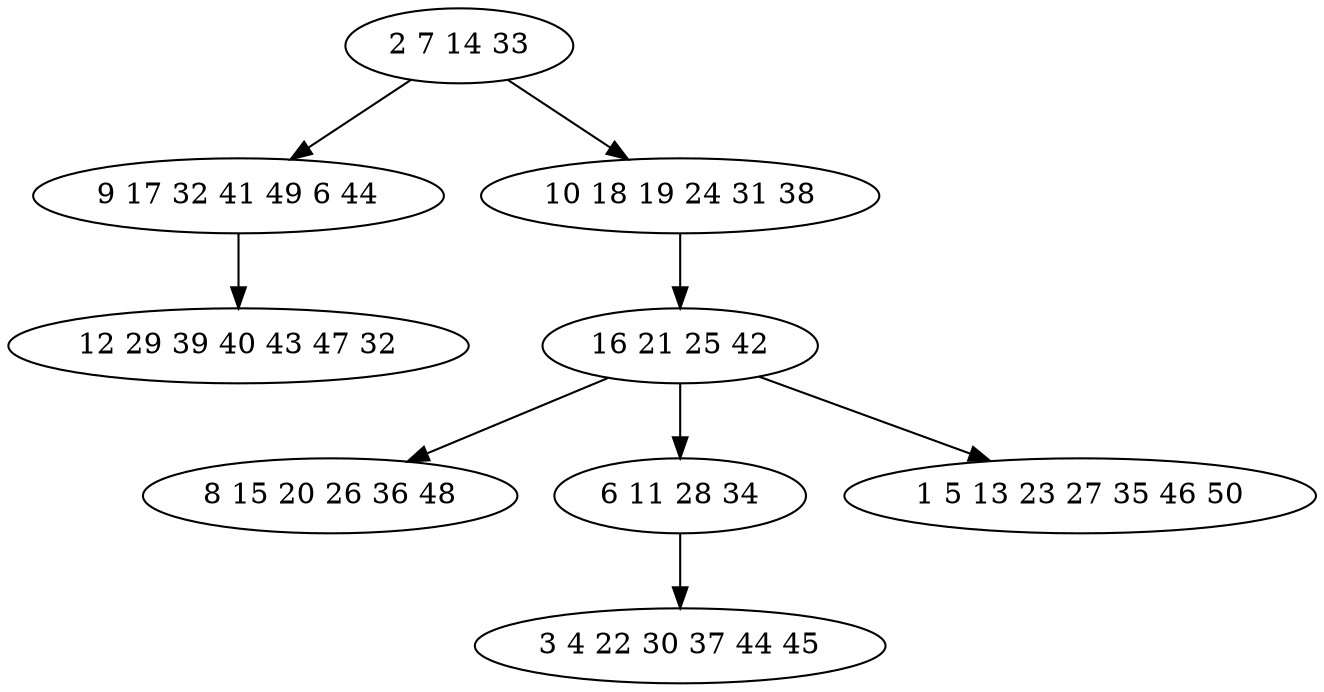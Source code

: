 digraph true_tree {
	"0" -> "1"
	"0" -> "2"
	"2" -> "3"
	"3" -> "4"
	"3" -> "5"
	"1" -> "6"
	"5" -> "7"
	"3" -> "8"
	"0" [label="2 7 14 33"];
	"1" [label="9 17 32 41 49 6 44"];
	"2" [label="10 18 19 24 31 38"];
	"3" [label="16 21 25 42"];
	"4" [label="8 15 20 26 36 48"];
	"5" [label="6 11 28 34"];
	"6" [label="12 29 39 40 43 47 32"];
	"7" [label="3 4 22 30 37 44 45"];
	"8" [label="1 5 13 23 27 35 46 50"];
}
